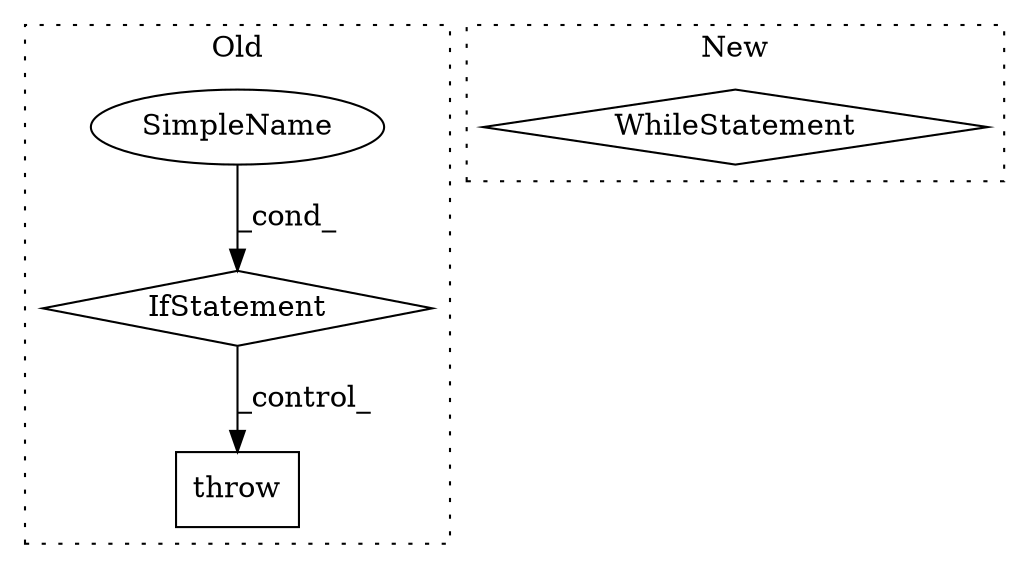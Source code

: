 digraph G {
subgraph cluster0 {
1 [label="throw" a="53" s="11186" l="6" shape="box"];
3 [label="IfStatement" a="25" s="11141,11174" l="4,2" shape="diamond"];
4 [label="SimpleName" a="42" s="" l="" shape="ellipse"];
label = "Old";
style="dotted";
}
subgraph cluster1 {
2 [label="WhileStatement" a="61" s="11233,11304" l="7,2" shape="diamond"];
label = "New";
style="dotted";
}
3 -> 1 [label="_control_"];
4 -> 3 [label="_cond_"];
}